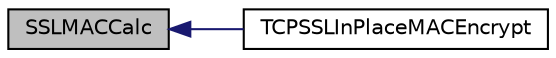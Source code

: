 digraph "SSLMACCalc"
{
  edge [fontname="Helvetica",fontsize="10",labelfontname="Helvetica",labelfontsize="10"];
  node [fontname="Helvetica",fontsize="10",shape=record];
  rankdir="LR";
  Node1 [label="SSLMACCalc",height=0.2,width=0.4,color="black", fillcolor="grey75", style="filled", fontcolor="black"];
  Node1 -> Node2 [dir="back",color="midnightblue",fontsize="10",style="solid",fontname="Helvetica"];
  Node2 [label="TCPSSLInPlaceMACEncrypt",height=0.2,width=0.4,color="black", fillcolor="white", style="filled",URL="$_t_c_p_8c.html#a423af91678aeffc96d8fb908c4bf834d"];
}
